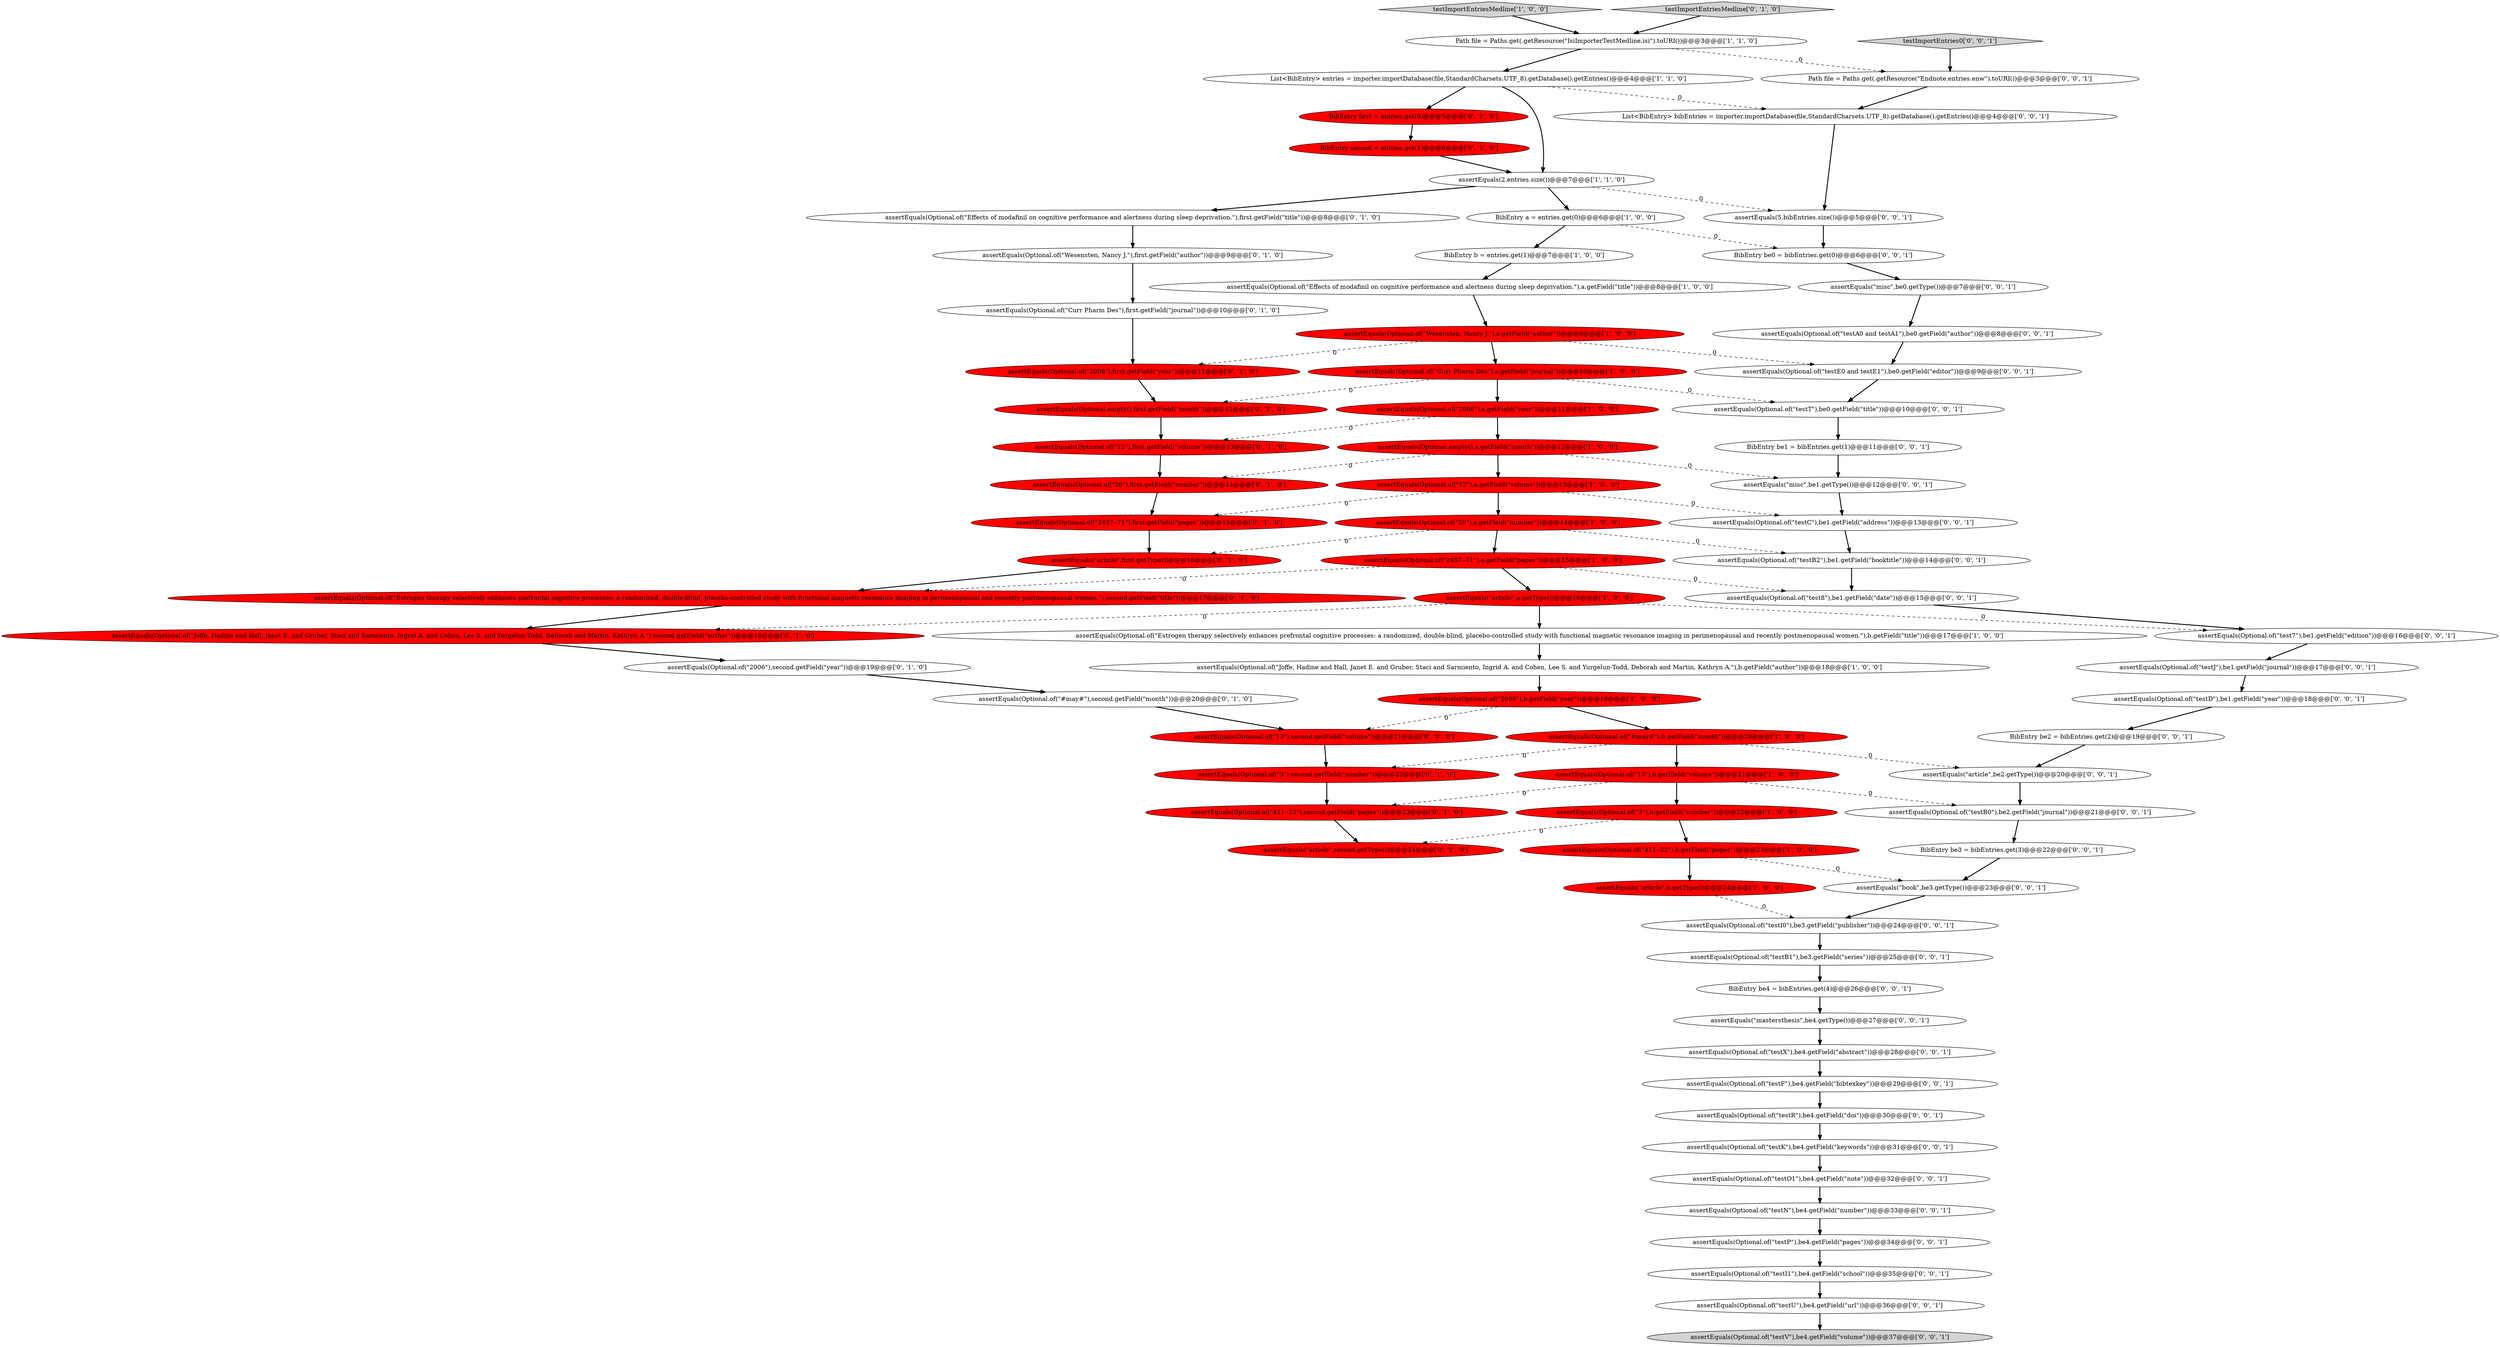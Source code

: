 digraph {
7 [style = filled, label = "assertEquals(Optional.of(\"411--22\"),b.getField(\"pages\"))@@@23@@@['1', '0', '0']", fillcolor = red, shape = ellipse image = "AAA1AAABBB1BBB"];
36 [style = filled, label = "assertEquals(Optional.of(\"Wesensten, Nancy J.\"),first.getField(\"author\"))@@@9@@@['0', '1', '0']", fillcolor = white, shape = ellipse image = "AAA0AAABBB2BBB"];
43 [style = filled, label = "assertEquals(Optional.of(\"testX\"),be4.getField(\"abstract\"))@@@28@@@['0', '0', '1']", fillcolor = white, shape = ellipse image = "AAA0AAABBB3BBB"];
69 [style = filled, label = "BibEntry be0 = bibEntries.get(0)@@@6@@@['0', '0', '1']", fillcolor = white, shape = ellipse image = "AAA0AAABBB3BBB"];
71 [style = filled, label = "assertEquals(Optional.of(\"testP\"),be4.getField(\"pages\"))@@@34@@@['0', '0', '1']", fillcolor = white, shape = ellipse image = "AAA0AAABBB3BBB"];
42 [style = filled, label = "assertEquals(Optional.of(\"411--22\"),second.getField(\"pages\"))@@@23@@@['0', '1', '0']", fillcolor = red, shape = ellipse image = "AAA1AAABBB2BBB"];
55 [style = filled, label = "assertEquals(Optional.of(\"testT\"),be0.getField(\"title\"))@@@10@@@['0', '0', '1']", fillcolor = white, shape = ellipse image = "AAA0AAABBB3BBB"];
54 [style = filled, label = "assertEquals(Optional.of(\"testJ\"),be1.getField(\"journal\"))@@@17@@@['0', '0', '1']", fillcolor = white, shape = ellipse image = "AAA0AAABBB3BBB"];
26 [style = filled, label = "assertEquals(Optional.empty(),first.getField(\"month\"))@@@12@@@['0', '1', '0']", fillcolor = red, shape = ellipse image = "AAA1AAABBB2BBB"];
67 [style = filled, label = "BibEntry be3 = bibEntries.get(3)@@@22@@@['0', '0', '1']", fillcolor = white, shape = ellipse image = "AAA0AAABBB3BBB"];
49 [style = filled, label = "assertEquals(Optional.of(\"testV\"),be4.getField(\"volume\"))@@@37@@@['0', '0', '1']", fillcolor = lightgray, shape = ellipse image = "AAA0AAABBB3BBB"];
51 [style = filled, label = "assertEquals(Optional.of(\"testI0\"),be3.getField(\"publisher\"))@@@24@@@['0', '0', '1']", fillcolor = white, shape = ellipse image = "AAA0AAABBB3BBB"];
1 [style = filled, label = "assertEquals(\"article\",b.getType())@@@24@@@['1', '0', '0']", fillcolor = red, shape = ellipse image = "AAA1AAABBB1BBB"];
40 [style = filled, label = "assertEquals(Optional.of(\"Estrogen therapy selectively enhances prefrontal cognitive processes: a randomized, double-blind, placebo-controlled study with functional magnetic resonance imaging in perimenopausal and recently postmenopausal women.\"),second.getField(\"title\"))@@@17@@@['0', '1', '0']", fillcolor = red, shape = ellipse image = "AAA1AAABBB2BBB"];
62 [style = filled, label = "assertEquals(Optional.of(\"testI1\"),be4.getField(\"school\"))@@@35@@@['0', '0', '1']", fillcolor = white, shape = ellipse image = "AAA0AAABBB3BBB"];
78 [style = filled, label = "assertEquals(\"misc\",be1.getType())@@@12@@@['0', '0', '1']", fillcolor = white, shape = ellipse image = "AAA0AAABBB3BBB"];
33 [style = filled, label = "assertEquals(Optional.of(\"12\"),first.getField(\"volume\"))@@@13@@@['0', '1', '0']", fillcolor = red, shape = ellipse image = "AAA1AAABBB2BBB"];
41 [style = filled, label = "assertEquals(Optional.of(\"Joffe, Hadine and Hall, Janet E. and Gruber, Staci and Sarmiento, Ingrid A. and Cohen, Lee S. and Yurgelun-Todd, Deborah and Martin, Kathryn A.\"),second.getField(\"author\"))@@@18@@@['0', '1', '0']", fillcolor = red, shape = ellipse image = "AAA1AAABBB2BBB"];
29 [style = filled, label = "BibEntry second = entries.get(1)@@@6@@@['0', '1', '0']", fillcolor = red, shape = ellipse image = "AAA1AAABBB2BBB"];
24 [style = filled, label = "assertEquals(Optional.of(\"Effects of modafinil on cognitive performance and alertness during sleep deprivation.\"),first.getField(\"title\"))@@@8@@@['0', '1', '0']", fillcolor = white, shape = ellipse image = "AAA0AAABBB2BBB"];
30 [style = filled, label = "BibEntry first = entries.get(0)@@@5@@@['0', '1', '0']", fillcolor = red, shape = ellipse image = "AAA1AAABBB2BBB"];
44 [style = filled, label = "assertEquals(Optional.of(\"testD\"),be1.getField(\"year\"))@@@18@@@['0', '0', '1']", fillcolor = white, shape = ellipse image = "AAA0AAABBB3BBB"];
8 [style = filled, label = "assertEquals(Optional.of(\"Effects of modafinil on cognitive performance and alertness during sleep deprivation.\"),a.getField(\"title\"))@@@8@@@['1', '0', '0']", fillcolor = white, shape = ellipse image = "AAA0AAABBB1BBB"];
2 [style = filled, label = "assertEquals(Optional.of(\"12\"),a.getField(\"volume\"))@@@13@@@['1', '0', '0']", fillcolor = red, shape = ellipse image = "AAA1AAABBB1BBB"];
15 [style = filled, label = "assertEquals(Optional.of(\"2006\"),b.getField(\"year\"))@@@19@@@['1', '0', '0']", fillcolor = red, shape = ellipse image = "AAA1AAABBB1BBB"];
73 [style = filled, label = "assertEquals(\"misc\",be0.getType())@@@7@@@['0', '0', '1']", fillcolor = white, shape = ellipse image = "AAA0AAABBB3BBB"];
0 [style = filled, label = "assertEquals(\"article\",a.getType())@@@16@@@['1', '0', '0']", fillcolor = red, shape = ellipse image = "AAA1AAABBB1BBB"];
21 [style = filled, label = "testImportEntriesMedline['1', '0', '0']", fillcolor = lightgray, shape = diamond image = "AAA0AAABBB1BBB"];
27 [style = filled, label = "assertEquals(Optional.of(\"13\"),second.getField(\"volume\"))@@@21@@@['0', '1', '0']", fillcolor = red, shape = ellipse image = "AAA1AAABBB2BBB"];
10 [style = filled, label = "assertEquals(Optional.of(\"#may#\"),b.getField(\"month\"))@@@20@@@['1', '0', '0']", fillcolor = red, shape = ellipse image = "AAA1AAABBB1BBB"];
56 [style = filled, label = "testImportEntries0['0', '0', '1']", fillcolor = lightgray, shape = diamond image = "AAA0AAABBB3BBB"];
70 [style = filled, label = "assertEquals(Optional.of(\"testO1\"),be4.getField(\"note\"))@@@32@@@['0', '0', '1']", fillcolor = white, shape = ellipse image = "AAA0AAABBB3BBB"];
20 [style = filled, label = "assertEquals(Optional.of(\"13\"),b.getField(\"volume\"))@@@21@@@['1', '0', '0']", fillcolor = red, shape = ellipse image = "AAA1AAABBB1BBB"];
60 [style = filled, label = "assertEquals(\"article\",be2.getType())@@@20@@@['0', '0', '1']", fillcolor = white, shape = ellipse image = "AAA0AAABBB3BBB"];
68 [style = filled, label = "assertEquals(Optional.of(\"testR\"),be4.getField(\"doi\"))@@@30@@@['0', '0', '1']", fillcolor = white, shape = ellipse image = "AAA0AAABBB3BBB"];
37 [style = filled, label = "assertEquals(\"article\",second.getType())@@@24@@@['0', '1', '0']", fillcolor = red, shape = ellipse image = "AAA1AAABBB2BBB"];
18 [style = filled, label = "assertEquals(Optional.of(\"2006\"),a.getField(\"year\"))@@@11@@@['1', '0', '0']", fillcolor = red, shape = ellipse image = "AAA1AAABBB1BBB"];
45 [style = filled, label = "assertEquals(Optional.of(\"testN\"),be4.getField(\"number\"))@@@33@@@['0', '0', '1']", fillcolor = white, shape = ellipse image = "AAA0AAABBB3BBB"];
11 [style = filled, label = "assertEquals(Optional.of(\"3\"),b.getField(\"number\"))@@@22@@@['1', '0', '0']", fillcolor = red, shape = ellipse image = "AAA1AAABBB1BBB"];
38 [style = filled, label = "assertEquals(Optional.of(\"2006\"),second.getField(\"year\"))@@@19@@@['0', '1', '0']", fillcolor = white, shape = ellipse image = "AAA0AAABBB2BBB"];
35 [style = filled, label = "testImportEntriesMedline['0', '1', '0']", fillcolor = lightgray, shape = diamond image = "AAA0AAABBB2BBB"];
39 [style = filled, label = "assertEquals(\"article\",first.getType())@@@16@@@['0', '1', '0']", fillcolor = red, shape = ellipse image = "AAA1AAABBB2BBB"];
5 [style = filled, label = "BibEntry a = entries.get(0)@@@6@@@['1', '0', '0']", fillcolor = white, shape = ellipse image = "AAA0AAABBB1BBB"];
61 [style = filled, label = "assertEquals(Optional.of(\"testU\"),be4.getField(\"url\"))@@@36@@@['0', '0', '1']", fillcolor = white, shape = ellipse image = "AAA0AAABBB3BBB"];
66 [style = filled, label = "BibEntry be2 = bibEntries.get(2)@@@19@@@['0', '0', '1']", fillcolor = white, shape = ellipse image = "AAA0AAABBB3BBB"];
72 [style = filled, label = "assertEquals(Optional.of(\"testA0 and testA1\"),be0.getField(\"author\"))@@@8@@@['0', '0', '1']", fillcolor = white, shape = ellipse image = "AAA0AAABBB3BBB"];
3 [style = filled, label = "assertEquals(Optional.of(\"Estrogen therapy selectively enhances prefrontal cognitive processes: a randomized, double-blind, placebo-controlled study with functional magnetic resonance imaging in perimenopausal and recently postmenopausal women.\"),b.getField(\"title\"))@@@17@@@['1', '0', '0']", fillcolor = white, shape = ellipse image = "AAA0AAABBB1BBB"];
14 [style = filled, label = "assertEquals(2,entries.size())@@@7@@@['1', '1', '0']", fillcolor = white, shape = ellipse image = "AAA0AAABBB1BBB"];
9 [style = filled, label = "Path file = Paths.get(.getResource(\"IsiImporterTestMedline.isi\").toURI())@@@3@@@['1', '1', '0']", fillcolor = white, shape = ellipse image = "AAA0AAABBB1BBB"];
59 [style = filled, label = "Path file = Paths.get(.getResource(\"Endnote.entries.enw\").toURI())@@@3@@@['0', '0', '1']", fillcolor = white, shape = ellipse image = "AAA0AAABBB3BBB"];
23 [style = filled, label = "assertEquals(Optional.of(\"2006\"),first.getField(\"year\"))@@@11@@@['0', '1', '0']", fillcolor = red, shape = ellipse image = "AAA1AAABBB2BBB"];
48 [style = filled, label = "assertEquals(\"mastersthesis\",be4.getType())@@@27@@@['0', '0', '1']", fillcolor = white, shape = ellipse image = "AAA0AAABBB3BBB"];
65 [style = filled, label = "List<BibEntry> bibEntries = importer.importDatabase(file,StandardCharsets.UTF_8).getDatabase().getEntries()@@@4@@@['0', '0', '1']", fillcolor = white, shape = ellipse image = "AAA0AAABBB3BBB"];
58 [style = filled, label = "BibEntry be4 = bibEntries.get(4)@@@26@@@['0', '0', '1']", fillcolor = white, shape = ellipse image = "AAA0AAABBB3BBB"];
6 [style = filled, label = "BibEntry b = entries.get(1)@@@7@@@['1', '0', '0']", fillcolor = white, shape = ellipse image = "AAA0AAABBB1BBB"];
57 [style = filled, label = "assertEquals(Optional.of(\"test8\"),be1.getField(\"date\"))@@@15@@@['0', '0', '1']", fillcolor = white, shape = ellipse image = "AAA0AAABBB3BBB"];
52 [style = filled, label = "assertEquals(Optional.of(\"testB0\"),be2.getField(\"journal\"))@@@21@@@['0', '0', '1']", fillcolor = white, shape = ellipse image = "AAA0AAABBB3BBB"];
76 [style = filled, label = "assertEquals(Optional.of(\"testC\"),be1.getField(\"address\"))@@@13@@@['0', '0', '1']", fillcolor = white, shape = ellipse image = "AAA0AAABBB3BBB"];
75 [style = filled, label = "assertEquals(5,bibEntries.size())@@@5@@@['0', '0', '1']", fillcolor = white, shape = ellipse image = "AAA0AAABBB3BBB"];
46 [style = filled, label = "assertEquals(Optional.of(\"testB2\"),be1.getField(\"booktitle\"))@@@14@@@['0', '0', '1']", fillcolor = white, shape = ellipse image = "AAA0AAABBB3BBB"];
13 [style = filled, label = "assertEquals(Optional.of(\"Joffe, Hadine and Hall, Janet E. and Gruber, Staci and Sarmiento, Ingrid A. and Cohen, Lee S. and Yurgelun-Todd, Deborah and Martin, Kathryn A.\"),b.getField(\"author\"))@@@18@@@['1', '0', '0']", fillcolor = white, shape = ellipse image = "AAA0AAABBB1BBB"];
12 [style = filled, label = "assertEquals(Optional.of(\"20\"),a.getField(\"number\"))@@@14@@@['1', '0', '0']", fillcolor = red, shape = ellipse image = "AAA1AAABBB1BBB"];
28 [style = filled, label = "assertEquals(Optional.of(\"20\"),first.getField(\"number\"))@@@14@@@['0', '1', '0']", fillcolor = red, shape = ellipse image = "AAA1AAABBB2BBB"];
47 [style = filled, label = "assertEquals(\"book\",be3.getType())@@@23@@@['0', '0', '1']", fillcolor = white, shape = ellipse image = "AAA0AAABBB3BBB"];
31 [style = filled, label = "assertEquals(Optional.of(\"2457--71\"),first.getField(\"pages\"))@@@15@@@['0', '1', '0']", fillcolor = red, shape = ellipse image = "AAA1AAABBB2BBB"];
4 [style = filled, label = "assertEquals(Optional.of(\"2457--71\"),a.getField(\"pages\"))@@@15@@@['1', '0', '0']", fillcolor = red, shape = ellipse image = "AAA1AAABBB1BBB"];
32 [style = filled, label = "assertEquals(Optional.of(\"3\"),second.getField(\"number\"))@@@22@@@['0', '1', '0']", fillcolor = red, shape = ellipse image = "AAA1AAABBB2BBB"];
50 [style = filled, label = "assertEquals(Optional.of(\"testK\"),be4.getField(\"keywords\"))@@@31@@@['0', '0', '1']", fillcolor = white, shape = ellipse image = "AAA0AAABBB3BBB"];
53 [style = filled, label = "assertEquals(Optional.of(\"testF\"),be4.getField(\"bibtexkey\"))@@@29@@@['0', '0', '1']", fillcolor = white, shape = ellipse image = "AAA0AAABBB3BBB"];
63 [style = filled, label = "BibEntry be1 = bibEntries.get(1)@@@11@@@['0', '0', '1']", fillcolor = white, shape = ellipse image = "AAA0AAABBB3BBB"];
77 [style = filled, label = "assertEquals(Optional.of(\"testE0 and testE1\"),be0.getField(\"editor\"))@@@9@@@['0', '0', '1']", fillcolor = white, shape = ellipse image = "AAA0AAABBB3BBB"];
17 [style = filled, label = "assertEquals(Optional.of(\"Curr Pharm Des\"),a.getField(\"journal\"))@@@10@@@['1', '0', '0']", fillcolor = red, shape = ellipse image = "AAA1AAABBB1BBB"];
22 [style = filled, label = "List<BibEntry> entries = importer.importDatabase(file,StandardCharsets.UTF_8).getDatabase().getEntries()@@@4@@@['1', '1', '0']", fillcolor = white, shape = ellipse image = "AAA0AAABBB1BBB"];
34 [style = filled, label = "assertEquals(Optional.of(\"#may#\"),second.getField(\"month\"))@@@20@@@['0', '1', '0']", fillcolor = white, shape = ellipse image = "AAA0AAABBB2BBB"];
74 [style = filled, label = "assertEquals(Optional.of(\"test7\"),be1.getField(\"edition\"))@@@16@@@['0', '0', '1']", fillcolor = white, shape = ellipse image = "AAA0AAABBB3BBB"];
19 [style = filled, label = "assertEquals(Optional.empty(),a.getField(\"month\"))@@@12@@@['1', '0', '0']", fillcolor = red, shape = ellipse image = "AAA1AAABBB1BBB"];
25 [style = filled, label = "assertEquals(Optional.of(\"Curr Pharm Des\"),first.getField(\"journal\"))@@@10@@@['0', '1', '0']", fillcolor = white, shape = ellipse image = "AAA0AAABBB2BBB"];
64 [style = filled, label = "assertEquals(Optional.of(\"testB1\"),be3.getField(\"series\"))@@@25@@@['0', '0', '1']", fillcolor = white, shape = ellipse image = "AAA0AAABBB3BBB"];
16 [style = filled, label = "assertEquals(Optional.of(\"Wesensten, Nancy J.\"),a.getField(\"author\"))@@@9@@@['1', '0', '0']", fillcolor = red, shape = ellipse image = "AAA1AAABBB1BBB"];
8->16 [style = bold, label=""];
14->24 [style = bold, label=""];
15->10 [style = bold, label=""];
27->32 [style = bold, label=""];
20->52 [style = dashed, label="0"];
2->76 [style = dashed, label="0"];
68->50 [style = bold, label=""];
62->61 [style = bold, label=""];
71->62 [style = bold, label=""];
30->29 [style = bold, label=""];
22->30 [style = bold, label=""];
5->69 [style = dashed, label="0"];
55->63 [style = bold, label=""];
10->32 [style = dashed, label="0"];
48->43 [style = bold, label=""];
52->67 [style = bold, label=""];
57->74 [style = bold, label=""];
43->53 [style = bold, label=""];
47->51 [style = bold, label=""];
29->14 [style = bold, label=""];
67->47 [style = bold, label=""];
66->60 [style = bold, label=""];
76->46 [style = bold, label=""];
12->46 [style = dashed, label="0"];
19->28 [style = dashed, label="0"];
18->33 [style = dashed, label="0"];
61->49 [style = bold, label=""];
0->3 [style = bold, label=""];
9->59 [style = dashed, label="0"];
7->1 [style = bold, label=""];
63->78 [style = bold, label=""];
33->28 [style = bold, label=""];
50->70 [style = bold, label=""];
72->77 [style = bold, label=""];
18->19 [style = bold, label=""];
65->75 [style = bold, label=""];
75->69 [style = bold, label=""];
19->2 [style = bold, label=""];
16->17 [style = bold, label=""];
4->0 [style = bold, label=""];
45->71 [style = bold, label=""];
21->9 [style = bold, label=""];
36->25 [style = bold, label=""];
0->41 [style = dashed, label="0"];
5->6 [style = bold, label=""];
54->44 [style = bold, label=""];
22->65 [style = dashed, label="0"];
53->68 [style = bold, label=""];
41->38 [style = bold, label=""];
13->15 [style = bold, label=""];
22->14 [style = bold, label=""];
32->42 [style = bold, label=""];
44->66 [style = bold, label=""];
12->39 [style = dashed, label="0"];
4->57 [style = dashed, label="0"];
9->22 [style = bold, label=""];
42->37 [style = bold, label=""];
35->9 [style = bold, label=""];
28->31 [style = bold, label=""];
59->65 [style = bold, label=""];
1->51 [style = dashed, label="0"];
58->48 [style = bold, label=""];
20->42 [style = dashed, label="0"];
51->64 [style = bold, label=""];
39->40 [style = bold, label=""];
38->34 [style = bold, label=""];
73->72 [style = bold, label=""];
16->77 [style = dashed, label="0"];
77->55 [style = bold, label=""];
17->55 [style = dashed, label="0"];
31->39 [style = bold, label=""];
60->52 [style = bold, label=""];
64->58 [style = bold, label=""];
46->57 [style = bold, label=""];
56->59 [style = bold, label=""];
70->45 [style = bold, label=""];
14->5 [style = bold, label=""];
20->11 [style = bold, label=""];
7->47 [style = dashed, label="0"];
10->20 [style = bold, label=""];
25->23 [style = bold, label=""];
19->78 [style = dashed, label="0"];
23->26 [style = bold, label=""];
16->23 [style = dashed, label="0"];
14->75 [style = dashed, label="0"];
2->12 [style = bold, label=""];
2->31 [style = dashed, label="0"];
24->36 [style = bold, label=""];
0->74 [style = dashed, label="0"];
12->4 [style = bold, label=""];
11->7 [style = bold, label=""];
6->8 [style = bold, label=""];
40->41 [style = bold, label=""];
10->60 [style = dashed, label="0"];
3->13 [style = bold, label=""];
11->37 [style = dashed, label="0"];
17->26 [style = dashed, label="0"];
69->73 [style = bold, label=""];
15->27 [style = dashed, label="0"];
78->76 [style = bold, label=""];
74->54 [style = bold, label=""];
4->40 [style = dashed, label="0"];
26->33 [style = bold, label=""];
17->18 [style = bold, label=""];
34->27 [style = bold, label=""];
}
